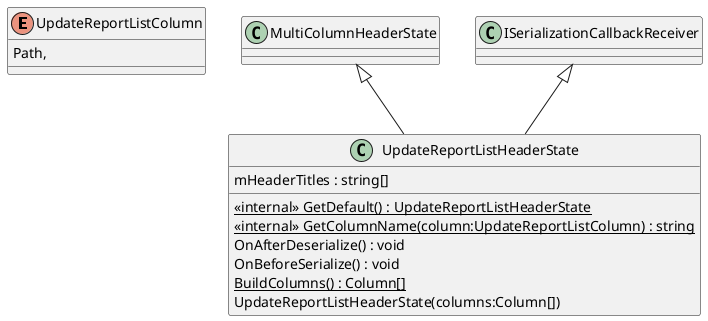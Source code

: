 @startuml
enum UpdateReportListColumn {
    Path,
}
class UpdateReportListHeaderState {
    <<internal>> {static} GetDefault() : UpdateReportListHeaderState
    <<internal>> {static} GetColumnName(column:UpdateReportListColumn) : string
    OnAfterDeserialize() : void
    OnBeforeSerialize() : void
    {static} BuildColumns() : Column[]
    UpdateReportListHeaderState(columns:Column[])
    mHeaderTitles : string[]
}
MultiColumnHeaderState <|-- UpdateReportListHeaderState
ISerializationCallbackReceiver <|-- UpdateReportListHeaderState
@enduml

